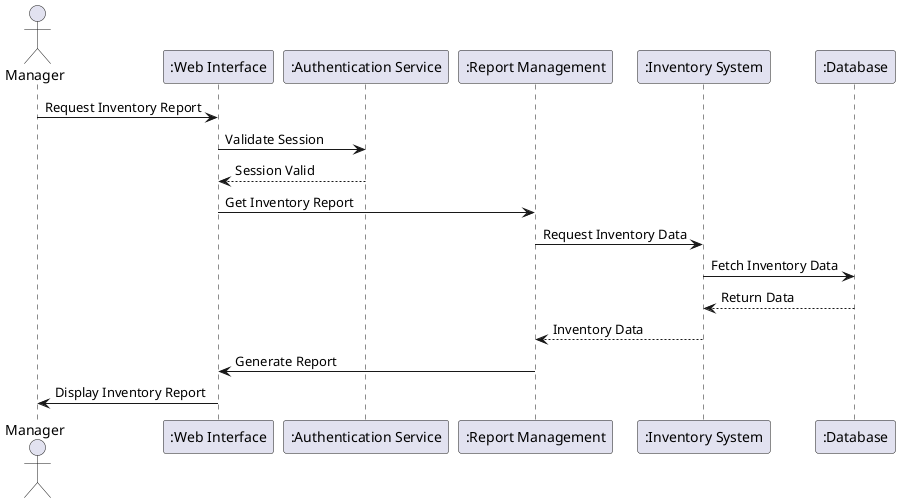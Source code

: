 @startuml
actor Manager as manager
participant ":Web Interface" as WebInterface
participant ":Authentication Service" as AuthService
participant ":Report Management" as ReportManager
participant ":Inventory System" as Inventory
participant ":Database" as Database

manager -> WebInterface : Request Inventory Report
WebInterface -> AuthService : Validate Session
AuthService --> WebInterface : Session Valid
WebInterface -> ReportManager : Get Inventory Report
ReportManager -> Inventory : Request Inventory Data
Inventory -> Database : Fetch Inventory Data
Database --> Inventory : Return Data
Inventory --> ReportManager : Inventory Data
ReportManager -> WebInterface : Generate Report
WebInterface -> manager : Display Inventory Report

@enduml